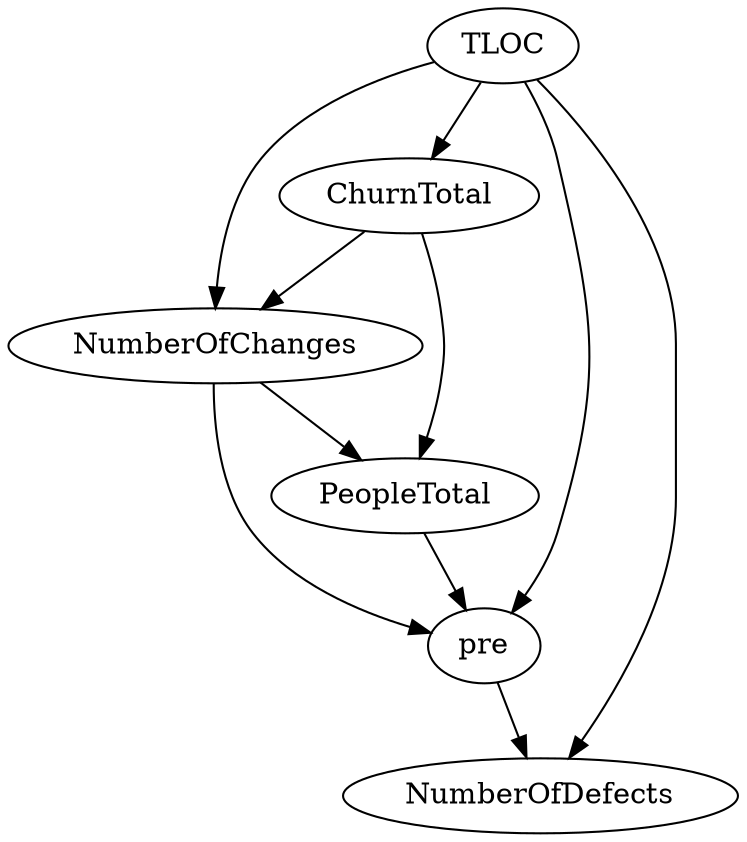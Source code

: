 digraph {
   PeopleTotal;
   NumberOfChanges;
   ChurnTotal;
   TLOC;
   pre;
   NumberOfDefects;
   PeopleTotal -> pre;
   NumberOfChanges -> PeopleTotal;
   NumberOfChanges -> pre;
   ChurnTotal -> PeopleTotal;
   ChurnTotal -> NumberOfChanges;
   TLOC -> NumberOfChanges;
   TLOC -> ChurnTotal;
   TLOC -> pre;
   TLOC -> NumberOfDefects;
   pre -> NumberOfDefects;
}
